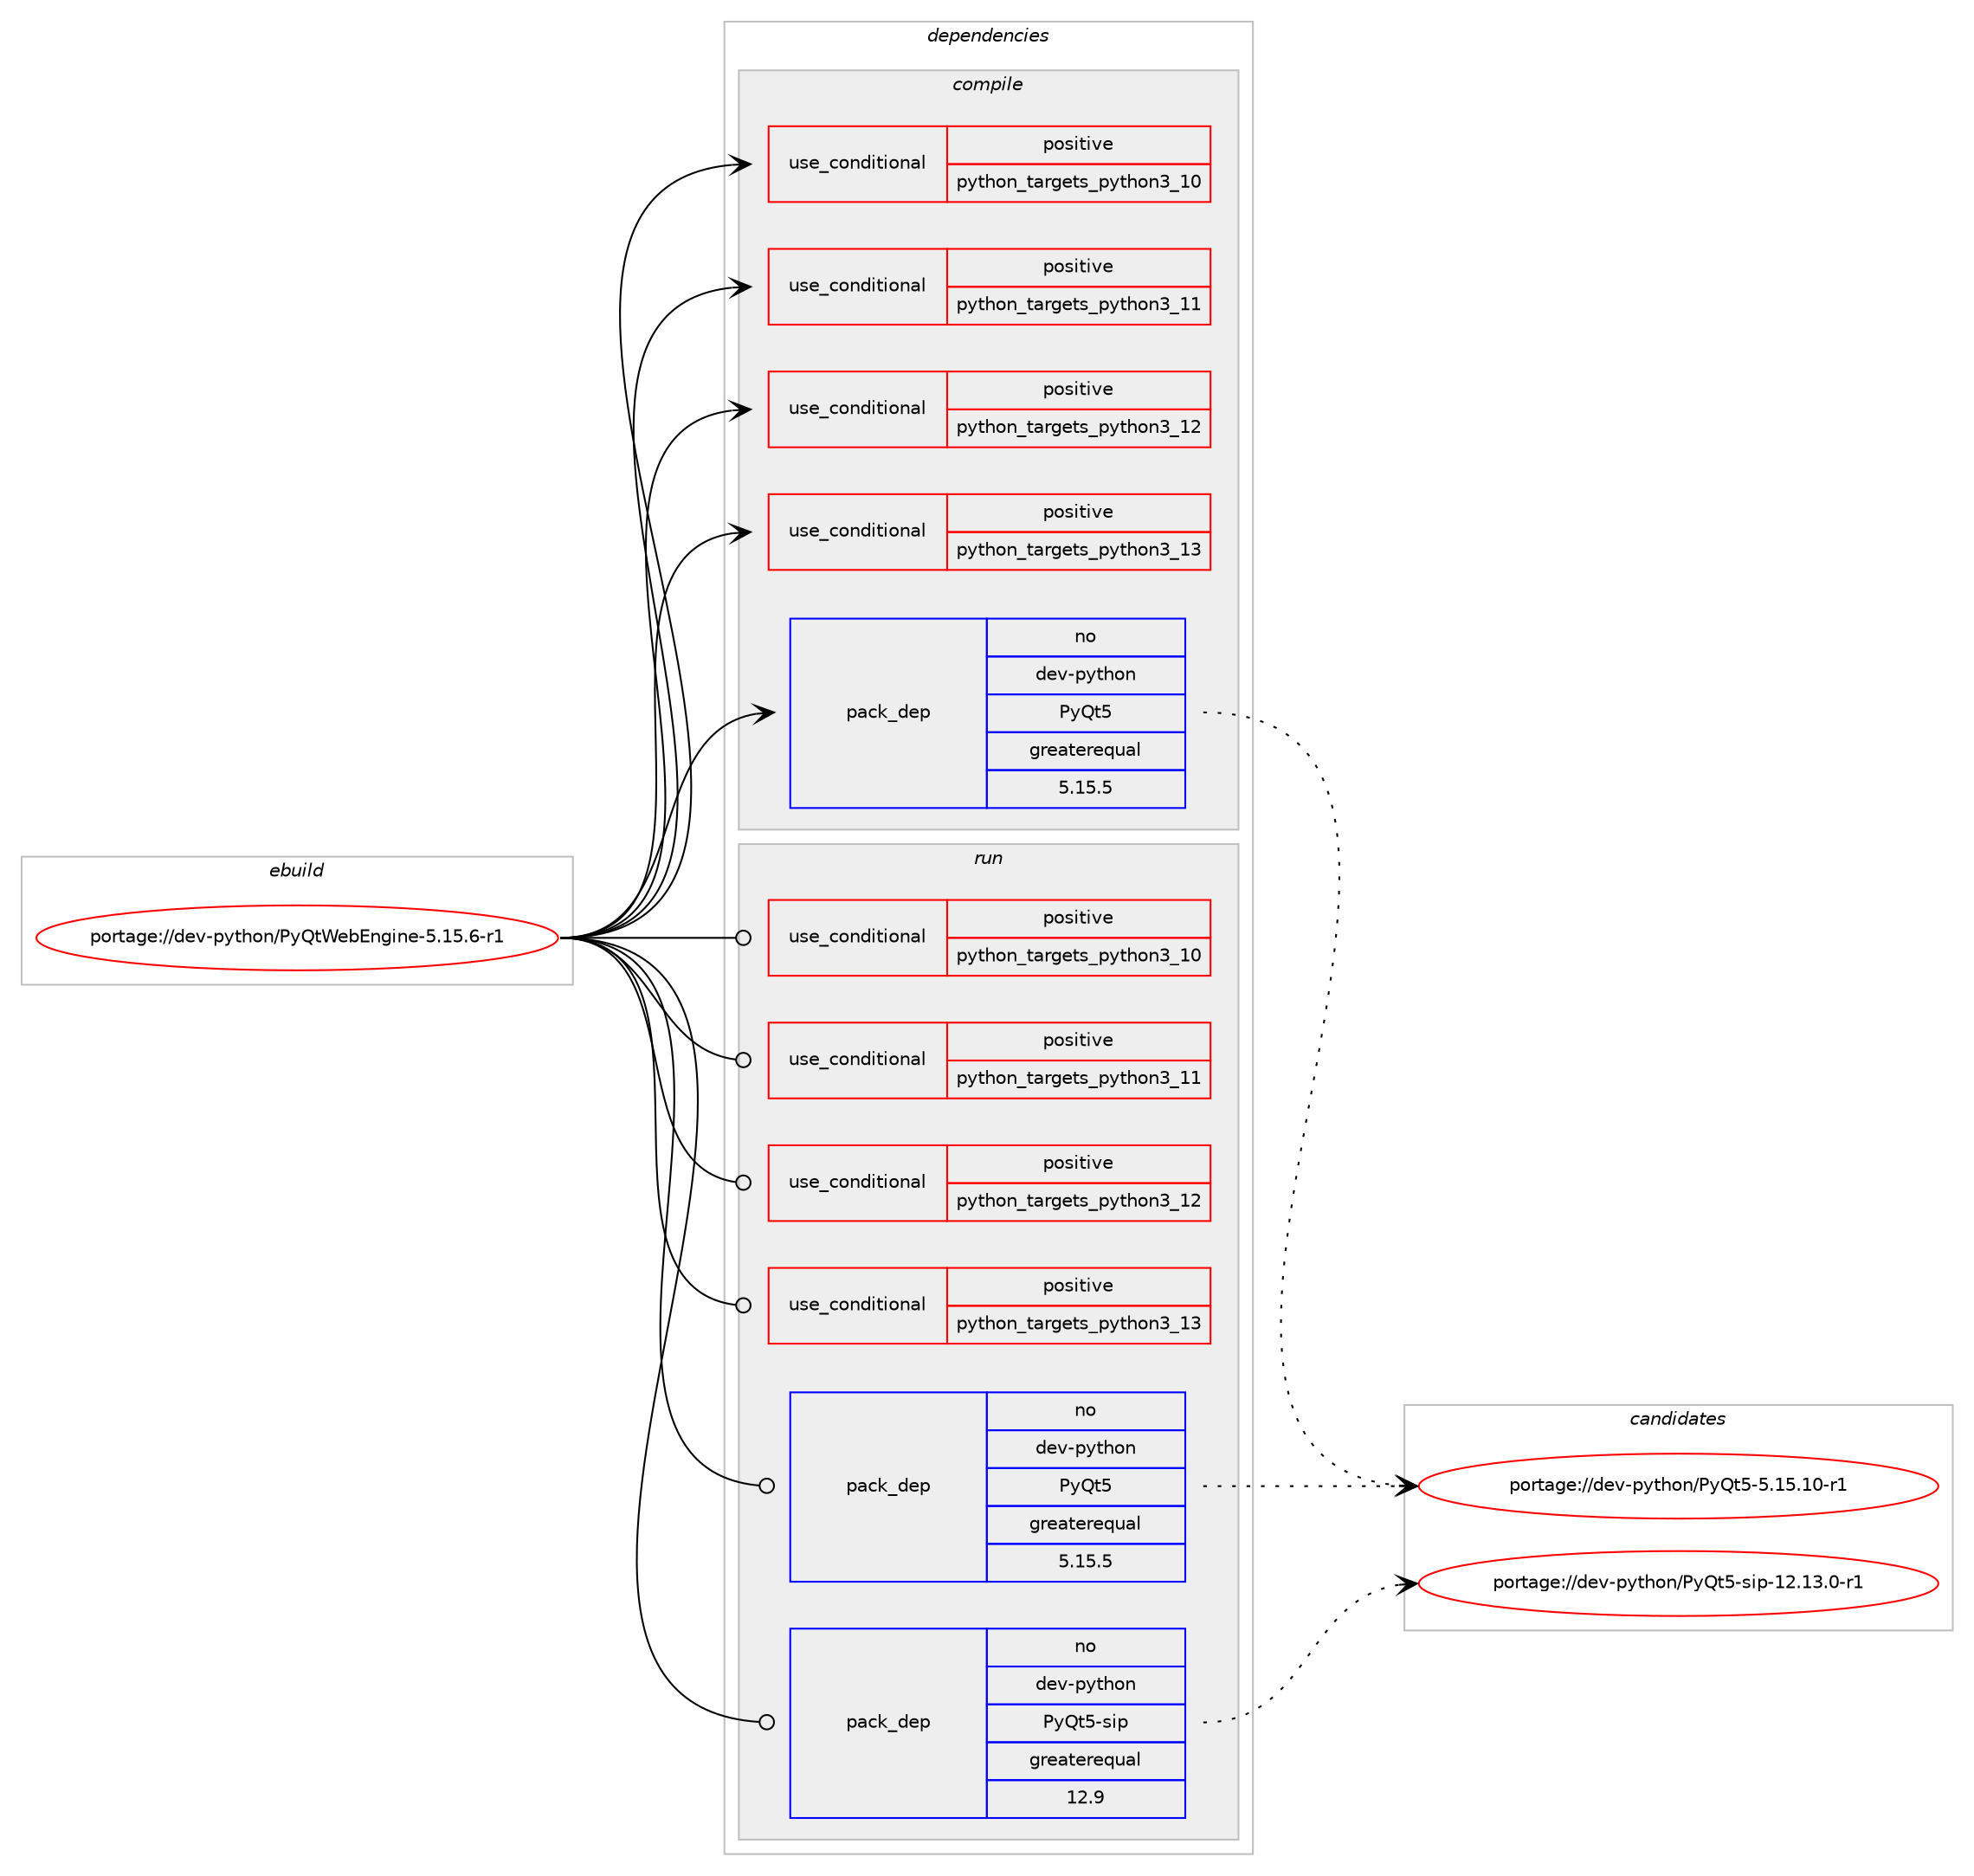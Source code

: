 digraph prolog {

# *************
# Graph options
# *************

newrank=true;
concentrate=true;
compound=true;
graph [rankdir=LR,fontname=Helvetica,fontsize=10,ranksep=1.5];#, ranksep=2.5, nodesep=0.2];
edge  [arrowhead=vee];
node  [fontname=Helvetica,fontsize=10];

# **********
# The ebuild
# **********

subgraph cluster_leftcol {
color=gray;
rank=same;
label=<<i>ebuild</i>>;
id [label="portage://dev-python/PyQtWebEngine-5.15.6-r1", color=red, width=4, href="../dev-python/PyQtWebEngine-5.15.6-r1.svg"];
}

# ****************
# The dependencies
# ****************

subgraph cluster_midcol {
color=gray;
label=<<i>dependencies</i>>;
subgraph cluster_compile {
fillcolor="#eeeeee";
style=filled;
label=<<i>compile</i>>;
subgraph cond29787 {
dependency70930 [label=<<TABLE BORDER="0" CELLBORDER="1" CELLSPACING="0" CELLPADDING="4"><TR><TD ROWSPAN="3" CELLPADDING="10">use_conditional</TD></TR><TR><TD>positive</TD></TR><TR><TD>python_targets_python3_10</TD></TR></TABLE>>, shape=none, color=red];
# *** BEGIN UNKNOWN DEPENDENCY TYPE (TODO) ***
# dependency70930 -> package_dependency(portage://dev-python/PyQtWebEngine-5.15.6-r1,install,no,dev-lang,python,none,[,,],[slot(3.10)],[])
# *** END UNKNOWN DEPENDENCY TYPE (TODO) ***

}
id:e -> dependency70930:w [weight=20,style="solid",arrowhead="vee"];
subgraph cond29788 {
dependency70931 [label=<<TABLE BORDER="0" CELLBORDER="1" CELLSPACING="0" CELLPADDING="4"><TR><TD ROWSPAN="3" CELLPADDING="10">use_conditional</TD></TR><TR><TD>positive</TD></TR><TR><TD>python_targets_python3_11</TD></TR></TABLE>>, shape=none, color=red];
# *** BEGIN UNKNOWN DEPENDENCY TYPE (TODO) ***
# dependency70931 -> package_dependency(portage://dev-python/PyQtWebEngine-5.15.6-r1,install,no,dev-lang,python,none,[,,],[slot(3.11)],[])
# *** END UNKNOWN DEPENDENCY TYPE (TODO) ***

}
id:e -> dependency70931:w [weight=20,style="solid",arrowhead="vee"];
subgraph cond29789 {
dependency70932 [label=<<TABLE BORDER="0" CELLBORDER="1" CELLSPACING="0" CELLPADDING="4"><TR><TD ROWSPAN="3" CELLPADDING="10">use_conditional</TD></TR><TR><TD>positive</TD></TR><TR><TD>python_targets_python3_12</TD></TR></TABLE>>, shape=none, color=red];
# *** BEGIN UNKNOWN DEPENDENCY TYPE (TODO) ***
# dependency70932 -> package_dependency(portage://dev-python/PyQtWebEngine-5.15.6-r1,install,no,dev-lang,python,none,[,,],[slot(3.12)],[])
# *** END UNKNOWN DEPENDENCY TYPE (TODO) ***

}
id:e -> dependency70932:w [weight=20,style="solid",arrowhead="vee"];
subgraph cond29790 {
dependency70933 [label=<<TABLE BORDER="0" CELLBORDER="1" CELLSPACING="0" CELLPADDING="4"><TR><TD ROWSPAN="3" CELLPADDING="10">use_conditional</TD></TR><TR><TD>positive</TD></TR><TR><TD>python_targets_python3_13</TD></TR></TABLE>>, shape=none, color=red];
# *** BEGIN UNKNOWN DEPENDENCY TYPE (TODO) ***
# dependency70933 -> package_dependency(portage://dev-python/PyQtWebEngine-5.15.6-r1,install,no,dev-lang,python,none,[,,],[slot(3.13)],[])
# *** END UNKNOWN DEPENDENCY TYPE (TODO) ***

}
id:e -> dependency70933:w [weight=20,style="solid",arrowhead="vee"];
subgraph pack39935 {
dependency70934 [label=<<TABLE BORDER="0" CELLBORDER="1" CELLSPACING="0" CELLPADDING="4" WIDTH="220"><TR><TD ROWSPAN="6" CELLPADDING="30">pack_dep</TD></TR><TR><TD WIDTH="110">no</TD></TR><TR><TD>dev-python</TD></TR><TR><TD>PyQt5</TD></TR><TR><TD>greaterequal</TD></TR><TR><TD>5.15.5</TD></TR></TABLE>>, shape=none, color=blue];
}
id:e -> dependency70934:w [weight=20,style="solid",arrowhead="vee"];
# *** BEGIN UNKNOWN DEPENDENCY TYPE (TODO) ***
# id -> package_dependency(portage://dev-python/PyQtWebEngine-5.15.6-r1,install,no,dev-qt,qtcore,none,[,,],[slot(5)],[])
# *** END UNKNOWN DEPENDENCY TYPE (TODO) ***

# *** BEGIN UNKNOWN DEPENDENCY TYPE (TODO) ***
# id -> package_dependency(portage://dev-python/PyQtWebEngine-5.15.6-r1,install,no,dev-qt,qtgui,none,[,,],[slot(5)],[])
# *** END UNKNOWN DEPENDENCY TYPE (TODO) ***

# *** BEGIN UNKNOWN DEPENDENCY TYPE (TODO) ***
# id -> package_dependency(portage://dev-python/PyQtWebEngine-5.15.6-r1,install,no,dev-qt,qtnetwork,none,[,,],[slot(5)],[])
# *** END UNKNOWN DEPENDENCY TYPE (TODO) ***

# *** BEGIN UNKNOWN DEPENDENCY TYPE (TODO) ***
# id -> package_dependency(portage://dev-python/PyQtWebEngine-5.15.6-r1,install,no,dev-qt,qtwebengine,none,[,,],[slot(5)],[use(enable(widgets),none)])
# *** END UNKNOWN DEPENDENCY TYPE (TODO) ***

# *** BEGIN UNKNOWN DEPENDENCY TYPE (TODO) ***
# id -> package_dependency(portage://dev-python/PyQtWebEngine-5.15.6-r1,install,no,dev-qt,qtwidgets,none,[,,],[slot(5)],[])
# *** END UNKNOWN DEPENDENCY TYPE (TODO) ***

}
subgraph cluster_compileandrun {
fillcolor="#eeeeee";
style=filled;
label=<<i>compile and run</i>>;
}
subgraph cluster_run {
fillcolor="#eeeeee";
style=filled;
label=<<i>run</i>>;
subgraph cond29791 {
dependency70935 [label=<<TABLE BORDER="0" CELLBORDER="1" CELLSPACING="0" CELLPADDING="4"><TR><TD ROWSPAN="3" CELLPADDING="10">use_conditional</TD></TR><TR><TD>positive</TD></TR><TR><TD>python_targets_python3_10</TD></TR></TABLE>>, shape=none, color=red];
# *** BEGIN UNKNOWN DEPENDENCY TYPE (TODO) ***
# dependency70935 -> package_dependency(portage://dev-python/PyQtWebEngine-5.15.6-r1,run,no,dev-lang,python,none,[,,],[slot(3.10)],[])
# *** END UNKNOWN DEPENDENCY TYPE (TODO) ***

}
id:e -> dependency70935:w [weight=20,style="solid",arrowhead="odot"];
subgraph cond29792 {
dependency70936 [label=<<TABLE BORDER="0" CELLBORDER="1" CELLSPACING="0" CELLPADDING="4"><TR><TD ROWSPAN="3" CELLPADDING="10">use_conditional</TD></TR><TR><TD>positive</TD></TR><TR><TD>python_targets_python3_11</TD></TR></TABLE>>, shape=none, color=red];
# *** BEGIN UNKNOWN DEPENDENCY TYPE (TODO) ***
# dependency70936 -> package_dependency(portage://dev-python/PyQtWebEngine-5.15.6-r1,run,no,dev-lang,python,none,[,,],[slot(3.11)],[])
# *** END UNKNOWN DEPENDENCY TYPE (TODO) ***

}
id:e -> dependency70936:w [weight=20,style="solid",arrowhead="odot"];
subgraph cond29793 {
dependency70937 [label=<<TABLE BORDER="0" CELLBORDER="1" CELLSPACING="0" CELLPADDING="4"><TR><TD ROWSPAN="3" CELLPADDING="10">use_conditional</TD></TR><TR><TD>positive</TD></TR><TR><TD>python_targets_python3_12</TD></TR></TABLE>>, shape=none, color=red];
# *** BEGIN UNKNOWN DEPENDENCY TYPE (TODO) ***
# dependency70937 -> package_dependency(portage://dev-python/PyQtWebEngine-5.15.6-r1,run,no,dev-lang,python,none,[,,],[slot(3.12)],[])
# *** END UNKNOWN DEPENDENCY TYPE (TODO) ***

}
id:e -> dependency70937:w [weight=20,style="solid",arrowhead="odot"];
subgraph cond29794 {
dependency70938 [label=<<TABLE BORDER="0" CELLBORDER="1" CELLSPACING="0" CELLPADDING="4"><TR><TD ROWSPAN="3" CELLPADDING="10">use_conditional</TD></TR><TR><TD>positive</TD></TR><TR><TD>python_targets_python3_13</TD></TR></TABLE>>, shape=none, color=red];
# *** BEGIN UNKNOWN DEPENDENCY TYPE (TODO) ***
# dependency70938 -> package_dependency(portage://dev-python/PyQtWebEngine-5.15.6-r1,run,no,dev-lang,python,none,[,,],[slot(3.13)],[])
# *** END UNKNOWN DEPENDENCY TYPE (TODO) ***

}
id:e -> dependency70938:w [weight=20,style="solid",arrowhead="odot"];
subgraph pack39936 {
dependency70939 [label=<<TABLE BORDER="0" CELLBORDER="1" CELLSPACING="0" CELLPADDING="4" WIDTH="220"><TR><TD ROWSPAN="6" CELLPADDING="30">pack_dep</TD></TR><TR><TD WIDTH="110">no</TD></TR><TR><TD>dev-python</TD></TR><TR><TD>PyQt5</TD></TR><TR><TD>greaterequal</TD></TR><TR><TD>5.15.5</TD></TR></TABLE>>, shape=none, color=blue];
}
id:e -> dependency70939:w [weight=20,style="solid",arrowhead="odot"];
subgraph pack39937 {
dependency70940 [label=<<TABLE BORDER="0" CELLBORDER="1" CELLSPACING="0" CELLPADDING="4" WIDTH="220"><TR><TD ROWSPAN="6" CELLPADDING="30">pack_dep</TD></TR><TR><TD WIDTH="110">no</TD></TR><TR><TD>dev-python</TD></TR><TR><TD>PyQt5-sip</TD></TR><TR><TD>greaterequal</TD></TR><TR><TD>12.9</TD></TR></TABLE>>, shape=none, color=blue];
}
id:e -> dependency70940:w [weight=20,style="solid",arrowhead="odot"];
# *** BEGIN UNKNOWN DEPENDENCY TYPE (TODO) ***
# id -> package_dependency(portage://dev-python/PyQtWebEngine-5.15.6-r1,run,no,dev-qt,qtcore,none,[,,],[slot(5)],[])
# *** END UNKNOWN DEPENDENCY TYPE (TODO) ***

# *** BEGIN UNKNOWN DEPENDENCY TYPE (TODO) ***
# id -> package_dependency(portage://dev-python/PyQtWebEngine-5.15.6-r1,run,no,dev-qt,qtgui,none,[,,],[slot(5)],[])
# *** END UNKNOWN DEPENDENCY TYPE (TODO) ***

# *** BEGIN UNKNOWN DEPENDENCY TYPE (TODO) ***
# id -> package_dependency(portage://dev-python/PyQtWebEngine-5.15.6-r1,run,no,dev-qt,qtnetwork,none,[,,],[slot(5)],[])
# *** END UNKNOWN DEPENDENCY TYPE (TODO) ***

# *** BEGIN UNKNOWN DEPENDENCY TYPE (TODO) ***
# id -> package_dependency(portage://dev-python/PyQtWebEngine-5.15.6-r1,run,no,dev-qt,qtwebengine,none,[,,],[slot(5)],[use(enable(widgets),none)])
# *** END UNKNOWN DEPENDENCY TYPE (TODO) ***

# *** BEGIN UNKNOWN DEPENDENCY TYPE (TODO) ***
# id -> package_dependency(portage://dev-python/PyQtWebEngine-5.15.6-r1,run,no,dev-qt,qtwidgets,none,[,,],[slot(5)],[])
# *** END UNKNOWN DEPENDENCY TYPE (TODO) ***

}
}

# **************
# The candidates
# **************

subgraph cluster_choices {
rank=same;
color=gray;
label=<<i>candidates</i>>;

subgraph choice39935 {
color=black;
nodesep=1;
choice100101118451121211161041111104780121811165345534649534649484511449 [label="portage://dev-python/PyQt5-5.15.10-r1", color=red, width=4,href="../dev-python/PyQt5-5.15.10-r1.svg"];
dependency70934:e -> choice100101118451121211161041111104780121811165345534649534649484511449:w [style=dotted,weight="100"];
}
subgraph choice39936 {
color=black;
nodesep=1;
choice100101118451121211161041111104780121811165345534649534649484511449 [label="portage://dev-python/PyQt5-5.15.10-r1", color=red, width=4,href="../dev-python/PyQt5-5.15.10-r1.svg"];
dependency70939:e -> choice100101118451121211161041111104780121811165345534649534649484511449:w [style=dotted,weight="100"];
}
subgraph choice39937 {
color=black;
nodesep=1;
choice10010111845112121116104111110478012181116534511510511245495046495146484511449 [label="portage://dev-python/PyQt5-sip-12.13.0-r1", color=red, width=4,href="../dev-python/PyQt5-sip-12.13.0-r1.svg"];
dependency70940:e -> choice10010111845112121116104111110478012181116534511510511245495046495146484511449:w [style=dotted,weight="100"];
}
}

}
